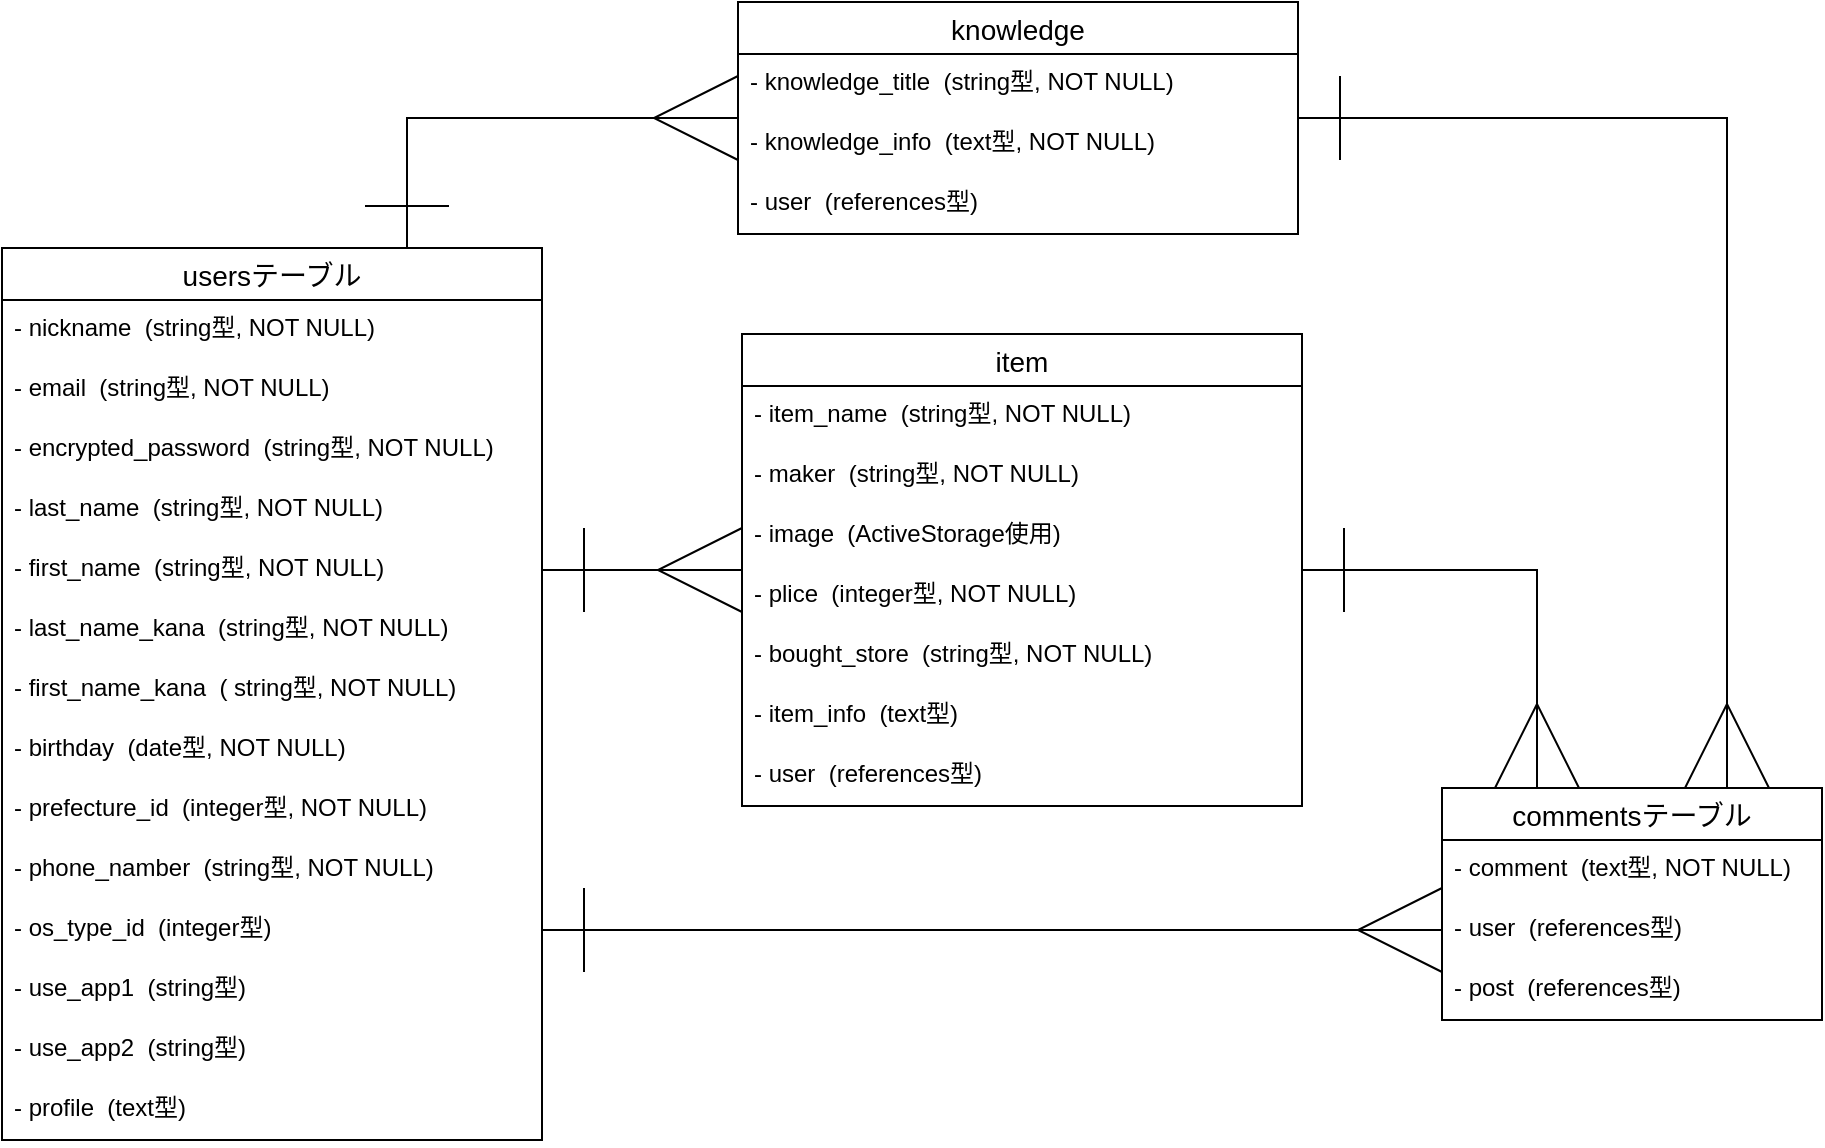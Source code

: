 <mxfile>
    <diagram id="EL6v6D-q1Yvcabd1LTYL" name="ER図">
        <mxGraphModel dx="968" dy="1080" grid="0" gridSize="10" guides="1" tooltips="1" connect="1" arrows="1" fold="1" page="0" pageScale="1" pageWidth="827" pageHeight="1169" math="0" shadow="0">
            <root>
                <mxCell id="0"/>
                <mxCell id="1" parent="0"/>
                <mxCell id="2" value="usersテーブル" style="swimlane;fontStyle=0;childLayout=stackLayout;horizontal=1;startSize=26;horizontalStack=0;resizeParent=1;resizeParentMax=0;resizeLast=0;collapsible=1;marginBottom=0;align=center;fontSize=14;" parent="1" vertex="1">
                    <mxGeometry x="10" y="110" width="270" height="446" as="geometry"/>
                </mxCell>
                <mxCell id="3" value="- nickname  (string型, NOT NULL)" style="text;strokeColor=none;fillColor=none;spacingLeft=4;spacingRight=4;overflow=hidden;rotatable=0;points=[[0,0.5],[1,0.5]];portConstraint=eastwest;fontSize=12;" parent="2" vertex="1">
                    <mxGeometry y="26" width="270" height="30" as="geometry"/>
                </mxCell>
                <mxCell id="4" value="- email  (string型, NOT NULL)" style="text;strokeColor=none;fillColor=none;spacingLeft=4;spacingRight=4;overflow=hidden;rotatable=0;points=[[0,0.5],[1,0.5]];portConstraint=eastwest;fontSize=12;" parent="2" vertex="1">
                    <mxGeometry y="56" width="270" height="30" as="geometry"/>
                </mxCell>
                <mxCell id="5" value="- encrypted_password  (string型, NOT NULL)" style="text;strokeColor=none;fillColor=none;spacingLeft=4;spacingRight=4;overflow=hidden;rotatable=0;points=[[0,0.5],[1,0.5]];portConstraint=eastwest;fontSize=12;" parent="2" vertex="1">
                    <mxGeometry y="86" width="270" height="30" as="geometry"/>
                </mxCell>
                <mxCell id="23" value="- last_name  (string型, NOT NULL)" style="text;strokeColor=none;fillColor=none;spacingLeft=4;spacingRight=4;overflow=hidden;rotatable=0;points=[[0,0.5],[1,0.5]];portConstraint=eastwest;fontSize=12;" parent="2" vertex="1">
                    <mxGeometry y="116" width="270" height="30" as="geometry"/>
                </mxCell>
                <mxCell id="24" value="- first_name  (string型, NOT NULL)" style="text;strokeColor=none;fillColor=none;spacingLeft=4;spacingRight=4;overflow=hidden;rotatable=0;points=[[0,0.5],[1,0.5]];portConstraint=eastwest;fontSize=12;" parent="2" vertex="1">
                    <mxGeometry y="146" width="270" height="30" as="geometry"/>
                </mxCell>
                <mxCell id="22" value="- last_name_kana  (string型, NOT NULL)" style="text;strokeColor=none;fillColor=none;spacingLeft=4;spacingRight=4;overflow=hidden;rotatable=0;points=[[0,0.5],[1,0.5]];portConstraint=eastwest;fontSize=12;" parent="2" vertex="1">
                    <mxGeometry y="176" width="270" height="30" as="geometry"/>
                </mxCell>
                <mxCell id="25" value="- first_name_kana  ( string型, NOT NULL)" style="text;strokeColor=none;fillColor=none;spacingLeft=4;spacingRight=4;overflow=hidden;rotatable=0;points=[[0,0.5],[1,0.5]];portConstraint=eastwest;fontSize=12;" parent="2" vertex="1">
                    <mxGeometry y="206" width="270" height="30" as="geometry"/>
                </mxCell>
                <mxCell id="26" value="- birthday  (date型, NOT NULL)" style="text;strokeColor=none;fillColor=none;spacingLeft=4;spacingRight=4;overflow=hidden;rotatable=0;points=[[0,0.5],[1,0.5]];portConstraint=eastwest;fontSize=12;" parent="2" vertex="1">
                    <mxGeometry y="236" width="270" height="30" as="geometry"/>
                </mxCell>
                <mxCell id="27" value="- prefecture_id  (integer型, NOT NULL)" style="text;strokeColor=none;fillColor=none;spacingLeft=4;spacingRight=4;overflow=hidden;rotatable=0;points=[[0,0.5],[1,0.5]];portConstraint=eastwest;fontSize=12;" parent="2" vertex="1">
                    <mxGeometry y="266" width="270" height="30" as="geometry"/>
                </mxCell>
                <mxCell id="28" value="- phone_namber  (string型, NOT NULL)" style="text;strokeColor=none;fillColor=none;spacingLeft=4;spacingRight=4;overflow=hidden;rotatable=0;points=[[0,0.5],[1,0.5]];portConstraint=eastwest;fontSize=12;" parent="2" vertex="1">
                    <mxGeometry y="296" width="270" height="30" as="geometry"/>
                </mxCell>
                <mxCell id="31" value="- os_type_id  (integer型)" style="text;strokeColor=none;fillColor=none;spacingLeft=4;spacingRight=4;overflow=hidden;rotatable=0;points=[[0,0.5],[1,0.5]];portConstraint=eastwest;fontSize=12;" parent="2" vertex="1">
                    <mxGeometry y="326" width="270" height="30" as="geometry"/>
                </mxCell>
                <mxCell id="29" value="- use_app1  (string型)" style="text;strokeColor=none;fillColor=none;spacingLeft=4;spacingRight=4;overflow=hidden;rotatable=0;points=[[0,0.5],[1,0.5]];portConstraint=eastwest;fontSize=12;" parent="2" vertex="1">
                    <mxGeometry y="356" width="270" height="30" as="geometry"/>
                </mxCell>
                <mxCell id="30" value="- use_app2  (string型)" style="text;strokeColor=none;fillColor=none;spacingLeft=4;spacingRight=4;overflow=hidden;rotatable=0;points=[[0,0.5],[1,0.5]];portConstraint=eastwest;fontSize=12;" parent="2" vertex="1">
                    <mxGeometry y="386" width="270" height="30" as="geometry"/>
                </mxCell>
                <mxCell id="32" value="- profile  (text型)" style="text;strokeColor=none;fillColor=none;spacingLeft=4;spacingRight=4;overflow=hidden;rotatable=0;points=[[0,0.5],[1,0.5]];portConstraint=eastwest;fontSize=12;" parent="2" vertex="1">
                    <mxGeometry y="416" width="270" height="30" as="geometry"/>
                </mxCell>
                <mxCell id="14" value="commentsテーブル" style="swimlane;fontStyle=0;childLayout=stackLayout;horizontal=1;startSize=26;horizontalStack=0;resizeParent=1;resizeParentMax=0;resizeLast=0;collapsible=1;marginBottom=0;align=center;fontSize=14;" parent="1" vertex="1">
                    <mxGeometry x="730" y="380" width="190" height="116" as="geometry"/>
                </mxCell>
                <mxCell id="15" value="- comment  (text型, NOT NULL)" style="text;strokeColor=none;fillColor=none;spacingLeft=4;spacingRight=4;overflow=hidden;rotatable=0;points=[[0,0.5],[1,0.5]];portConstraint=eastwest;fontSize=12;" parent="14" vertex="1">
                    <mxGeometry y="26" width="190" height="30" as="geometry"/>
                </mxCell>
                <mxCell id="16" value="- user  (references型)" style="text;strokeColor=none;fillColor=none;spacingLeft=4;spacingRight=4;overflow=hidden;rotatable=0;points=[[0,0.5],[1,0.5]];portConstraint=eastwest;fontSize=12;" parent="14" vertex="1">
                    <mxGeometry y="56" width="190" height="30" as="geometry"/>
                </mxCell>
                <mxCell id="17" value="- post  (references型)" style="text;strokeColor=none;fillColor=none;spacingLeft=4;spacingRight=4;overflow=hidden;rotatable=0;points=[[0,0.5],[1,0.5]];portConstraint=eastwest;fontSize=12;" parent="14" vertex="1">
                    <mxGeometry y="86" width="190" height="30" as="geometry"/>
                </mxCell>
                <mxCell id="50" style="edgeStyle=orthogonalEdgeStyle;rounded=0;orthogonalLoop=1;jettySize=auto;html=1;exitX=1;exitY=0.5;exitDx=0;exitDy=0;entryX=0.25;entryY=0;entryDx=0;entryDy=0;startArrow=ERone;startFill=0;endArrow=ERmany;endFill=0;startSize=40;endSize=40;" parent="1" source="10" target="14" edge="1">
                    <mxGeometry relative="1" as="geometry">
                        <mxPoint x="520" y="96" as="sourcePoint"/>
                    </mxGeometry>
                </mxCell>
                <mxCell id="57" style="edgeStyle=orthogonalEdgeStyle;rounded=0;orthogonalLoop=1;jettySize=auto;html=1;entryX=0;entryY=0.5;entryDx=0;entryDy=0;startArrow=ERone;startFill=0;endArrow=ERmany;endFill=0;startSize=40;endSize=40;exitX=1;exitY=0.5;exitDx=0;exitDy=0;" parent="1" source="24" target="10" edge="1">
                    <mxGeometry relative="1" as="geometry">
                        <mxPoint x="280" y="193" as="sourcePoint"/>
                    </mxGeometry>
                </mxCell>
                <mxCell id="58" style="edgeStyle=orthogonalEdgeStyle;rounded=0;orthogonalLoop=1;jettySize=auto;html=1;exitX=1;exitY=0.5;exitDx=0;exitDy=0;entryX=0;entryY=0.5;entryDx=0;entryDy=0;startArrow=ERone;startFill=0;endArrow=ERmany;endFill=0;startSize=40;endSize=40;" parent="1" source="31" target="16" edge="1">
                    <mxGeometry relative="1" as="geometry"/>
                </mxCell>
                <mxCell id="61" style="edgeStyle=orthogonalEdgeStyle;rounded=0;orthogonalLoop=1;jettySize=auto;html=1;exitX=1;exitY=0.5;exitDx=0;exitDy=0;entryX=0.75;entryY=0;entryDx=0;entryDy=0;startArrow=ERone;startFill=0;endArrow=ERmany;endFill=0;startSize=40;endSize=40;" parent="1" source="6" target="14" edge="1">
                    <mxGeometry relative="1" as="geometry"/>
                </mxCell>
                <mxCell id="6" value="knowledge" style="swimlane;fontStyle=0;childLayout=stackLayout;horizontal=1;startSize=26;horizontalStack=0;resizeParent=1;resizeParentMax=0;resizeLast=0;collapsible=1;marginBottom=0;align=center;fontSize=14;" parent="1" vertex="1">
                    <mxGeometry x="378" y="-13" width="280" height="116" as="geometry">
                        <mxRectangle x="380" y="14" width="100" height="26" as="alternateBounds"/>
                    </mxGeometry>
                </mxCell>
                <mxCell id="7" value="- knowledge_title  (string型, NOT NULL)" style="text;strokeColor=none;fillColor=none;spacingLeft=4;spacingRight=4;overflow=hidden;rotatable=0;points=[[0,0.5],[1,0.5]];portConstraint=eastwest;fontSize=12;" parent="6" vertex="1">
                    <mxGeometry y="26" width="280" height="30" as="geometry"/>
                </mxCell>
                <mxCell id="8" value="- knowledge_info  (text型, NOT NULL)" style="text;strokeColor=none;fillColor=none;spacingLeft=4;spacingRight=4;overflow=hidden;rotatable=0;points=[[0,0.5],[1,0.5]];portConstraint=eastwest;fontSize=12;" parent="6" vertex="1">
                    <mxGeometry y="56" width="280" height="30" as="geometry"/>
                </mxCell>
                <mxCell id="59" value="- user  (references型)" style="text;strokeColor=none;fillColor=none;spacingLeft=4;spacingRight=4;overflow=hidden;rotatable=0;points=[[0,0.5],[1,0.5]];portConstraint=eastwest;fontSize=12;" parent="6" vertex="1">
                    <mxGeometry y="86" width="280" height="30" as="geometry"/>
                </mxCell>
                <mxCell id="10" value="item" style="swimlane;fontStyle=0;childLayout=stackLayout;horizontal=1;startSize=26;horizontalStack=0;resizeParent=1;resizeParentMax=0;resizeLast=0;collapsible=1;marginBottom=0;align=center;fontSize=14;" parent="1" vertex="1">
                    <mxGeometry x="380" y="153" width="280" height="236" as="geometry">
                        <mxRectangle x="380" y="150" width="60" height="26" as="alternateBounds"/>
                    </mxGeometry>
                </mxCell>
                <mxCell id="11" value="- item_name  (string型, NOT NULL)" style="text;strokeColor=none;fillColor=none;spacingLeft=4;spacingRight=4;overflow=hidden;rotatable=0;points=[[0,0.5],[1,0.5]];portConstraint=eastwest;fontSize=12;" parent="10" vertex="1">
                    <mxGeometry y="26" width="280" height="30" as="geometry"/>
                </mxCell>
                <mxCell id="12" value="- maker  (string型, NOT NULL)" style="text;strokeColor=none;fillColor=none;spacingLeft=4;spacingRight=4;overflow=hidden;rotatable=0;points=[[0,0.5],[1,0.5]];portConstraint=eastwest;fontSize=12;" parent="10" vertex="1">
                    <mxGeometry y="56" width="280" height="30" as="geometry"/>
                </mxCell>
                <mxCell id="13" value="- image  (ActiveStorage使用)" style="text;strokeColor=none;fillColor=none;spacingLeft=4;spacingRight=4;overflow=hidden;rotatable=0;points=[[0,0.5],[1,0.5]];portConstraint=eastwest;fontSize=12;" parent="10" vertex="1">
                    <mxGeometry y="86" width="280" height="30" as="geometry"/>
                </mxCell>
                <mxCell id="34" value="- plice  (integer型, NOT NULL)" style="text;strokeColor=none;fillColor=none;spacingLeft=4;spacingRight=4;overflow=hidden;rotatable=0;points=[[0,0.5],[1,0.5]];portConstraint=eastwest;fontSize=12;" parent="10" vertex="1">
                    <mxGeometry y="116" width="280" height="30" as="geometry"/>
                </mxCell>
                <mxCell id="36" value="- bought_store  (string型, NOT NULL)" style="text;strokeColor=none;fillColor=none;spacingLeft=4;spacingRight=4;overflow=hidden;rotatable=0;points=[[0,0.5],[1,0.5]];portConstraint=eastwest;fontSize=12;" parent="10" vertex="1">
                    <mxGeometry y="146" width="280" height="30" as="geometry"/>
                </mxCell>
                <mxCell id="37" value="- item_info  (text型)" style="text;strokeColor=none;fillColor=none;spacingLeft=4;spacingRight=4;overflow=hidden;rotatable=0;points=[[0,0.5],[1,0.5]];portConstraint=eastwest;fontSize=12;" parent="10" vertex="1">
                    <mxGeometry y="176" width="280" height="30" as="geometry"/>
                </mxCell>
                <mxCell id="35" value="- user  (references型)" style="text;strokeColor=none;fillColor=none;spacingLeft=4;spacingRight=4;overflow=hidden;rotatable=0;points=[[0,0.5],[1,0.5]];portConstraint=eastwest;fontSize=12;" parent="10" vertex="1">
                    <mxGeometry y="206" width="280" height="30" as="geometry"/>
                </mxCell>
                <mxCell id="60" style="edgeStyle=orthogonalEdgeStyle;rounded=0;orthogonalLoop=1;jettySize=auto;html=1;exitX=0.75;exitY=0;exitDx=0;exitDy=0;startArrow=ERone;startFill=0;endArrow=ERmany;endFill=0;endSize=40;startSize=40;entryX=0;entryY=0.5;entryDx=0;entryDy=0;" parent="1" source="2" target="6" edge="1">
                    <mxGeometry relative="1" as="geometry">
                        <mxPoint x="379" y="60" as="targetPoint"/>
                    </mxGeometry>
                </mxCell>
            </root>
        </mxGraphModel>
    </diagram>
    <diagram id="4FKWyIpT44JriOhNJ4iq" name="画面遷移図">
        <mxGraphModel dx="728" dy="680" grid="0" gridSize="10" guides="1" tooltips="1" connect="1" arrows="1" fold="1" page="0" pageScale="1" pageWidth="827" pageHeight="1169" math="0" shadow="0">
            <root>
                <mxCell id="BSa9a6ouSP9MO0y_iaIt-0"/>
                <mxCell id="BSa9a6ouSP9MO0y_iaIt-1" parent="BSa9a6ouSP9MO0y_iaIt-0"/>
                <mxCell id="BSa9a6ouSP9MO0y_iaIt-4" style="edgeStyle=orthogonalEdgeStyle;rounded=0;orthogonalLoop=1;jettySize=auto;html=1;exitX=0;exitY=0.25;exitDx=0;exitDy=0;entryX=1;entryY=0.25;entryDx=0;entryDy=0;startArrow=none;startFill=0;endArrow=classicThin;endFill=1;startSize=10;endSize=10;" edge="1" parent="BSa9a6ouSP9MO0y_iaIt-1" source="BSa9a6ouSP9MO0y_iaIt-2" target="BSa9a6ouSP9MO0y_iaIt-3">
                    <mxGeometry relative="1" as="geometry"/>
                </mxCell>
                <mxCell id="BSa9a6ouSP9MO0y_iaIt-7" style="edgeStyle=orthogonalEdgeStyle;rounded=0;orthogonalLoop=1;jettySize=auto;html=1;exitX=0.75;exitY=0;exitDx=0;exitDy=0;entryX=0.75;entryY=1;entryDx=0;entryDy=0;startArrow=none;startFill=0;endArrow=classicThin;endFill=1;startSize=10;endSize=10;" edge="1" parent="BSa9a6ouSP9MO0y_iaIt-1" source="BSa9a6ouSP9MO0y_iaIt-2" target="BSa9a6ouSP9MO0y_iaIt-6">
                    <mxGeometry relative="1" as="geometry"/>
                </mxCell>
                <mxCell id="BSa9a6ouSP9MO0y_iaIt-10" style="rounded=0;orthogonalLoop=1;jettySize=auto;html=1;exitX=0.75;exitY=0;exitDx=0;exitDy=0;entryX=0;entryY=0.5;entryDx=0;entryDy=0;startArrow=none;startFill=0;endArrow=classicThin;endFill=1;startSize=10;endSize=10;" edge="1" parent="BSa9a6ouSP9MO0y_iaIt-1" source="BSa9a6ouSP9MO0y_iaIt-2" target="BSa9a6ouSP9MO0y_iaIt-9">
                    <mxGeometry relative="1" as="geometry"/>
                </mxCell>
                <mxCell id="BSa9a6ouSP9MO0y_iaIt-13" style="edgeStyle=orthogonalEdgeStyle;rounded=0;orthogonalLoop=1;jettySize=auto;html=1;exitX=1;exitY=0.5;exitDx=0;exitDy=0;entryX=0;entryY=0.5;entryDx=0;entryDy=0;startArrow=none;startFill=0;endArrow=classicThin;endFill=1;startSize=10;endSize=10;" edge="1" parent="BSa9a6ouSP9MO0y_iaIt-1" source="BSa9a6ouSP9MO0y_iaIt-2" target="BSa9a6ouSP9MO0y_iaIt-12">
                    <mxGeometry relative="1" as="geometry"/>
                </mxCell>
                <mxCell id="BSa9a6ouSP9MO0y_iaIt-2" value="トップページ" style="rounded=1;arcSize=10;whiteSpace=wrap;html=1;align=center;" vertex="1" parent="BSa9a6ouSP9MO0y_iaIt-1">
                    <mxGeometry x="281" y="256" width="100" height="40" as="geometry"/>
                </mxCell>
                <mxCell id="BSa9a6ouSP9MO0y_iaIt-5" style="edgeStyle=orthogonalEdgeStyle;rounded=0;orthogonalLoop=1;jettySize=auto;html=1;exitX=1;exitY=0.75;exitDx=0;exitDy=0;entryX=0;entryY=0.75;entryDx=0;entryDy=0;startArrow=none;startFill=0;endArrow=classicThin;endFill=1;startSize=10;endSize=10;" edge="1" parent="BSa9a6ouSP9MO0y_iaIt-1" source="BSa9a6ouSP9MO0y_iaIt-3" target="BSa9a6ouSP9MO0y_iaIt-2">
                    <mxGeometry relative="1" as="geometry"/>
                </mxCell>
                <mxCell id="BSa9a6ouSP9MO0y_iaIt-3" value="サインインページ" style="rounded=1;arcSize=10;whiteSpace=wrap;html=1;align=center;" vertex="1" parent="BSa9a6ouSP9MO0y_iaIt-1">
                    <mxGeometry x="120" y="256" width="100" height="40" as="geometry"/>
                </mxCell>
                <mxCell id="BSa9a6ouSP9MO0y_iaIt-8" style="edgeStyle=orthogonalEdgeStyle;rounded=0;orthogonalLoop=1;jettySize=auto;html=1;exitX=0.25;exitY=1;exitDx=0;exitDy=0;entryX=0.25;entryY=0;entryDx=0;entryDy=0;startArrow=none;startFill=0;endArrow=classicThin;endFill=1;startSize=10;endSize=10;" edge="1" parent="BSa9a6ouSP9MO0y_iaIt-1" source="BSa9a6ouSP9MO0y_iaIt-6" target="BSa9a6ouSP9MO0y_iaIt-2">
                    <mxGeometry relative="1" as="geometry"/>
                </mxCell>
                <mxCell id="BSa9a6ouSP9MO0y_iaIt-6" value="新規投稿ページ" style="rounded=1;arcSize=10;whiteSpace=wrap;html=1;align=center;" vertex="1" parent="BSa9a6ouSP9MO0y_iaIt-1">
                    <mxGeometry x="281" y="165" width="100" height="40" as="geometry"/>
                </mxCell>
                <mxCell id="BSa9a6ouSP9MO0y_iaIt-11" style="edgeStyle=orthogonalEdgeStyle;rounded=0;orthogonalLoop=1;jettySize=auto;html=1;exitX=0.5;exitY=0;exitDx=0;exitDy=0;entryX=0.5;entryY=0;entryDx=0;entryDy=0;startArrow=none;startFill=0;endArrow=classicThin;endFill=1;startSize=10;endSize=10;" edge="1" parent="BSa9a6ouSP9MO0y_iaIt-1" source="BSa9a6ouSP9MO0y_iaIt-9" target="BSa9a6ouSP9MO0y_iaIt-6">
                    <mxGeometry relative="1" as="geometry">
                        <Array as="points">
                            <mxPoint x="492" y="136"/>
                            <mxPoint x="331" y="136"/>
                        </Array>
                    </mxGeometry>
                </mxCell>
                <mxCell id="BSa9a6ouSP9MO0y_iaIt-14" style="edgeStyle=orthogonalEdgeStyle;rounded=0;orthogonalLoop=1;jettySize=auto;html=1;exitX=0.5;exitY=1;exitDx=0;exitDy=0;entryX=0.5;entryY=0;entryDx=0;entryDy=0;startArrow=none;startFill=0;endArrow=classicThin;endFill=1;startSize=10;endSize=10;" edge="1" parent="BSa9a6ouSP9MO0y_iaIt-1" source="BSa9a6ouSP9MO0y_iaIt-9" target="BSa9a6ouSP9MO0y_iaIt-12">
                    <mxGeometry relative="1" as="geometry"/>
                </mxCell>
                <mxCell id="BSa9a6ouSP9MO0y_iaIt-9" value="ユーザーの&lt;br&gt;マイページ" style="rounded=1;arcSize=10;whiteSpace=wrap;html=1;align=center;" vertex="1" parent="BSa9a6ouSP9MO0y_iaIt-1">
                    <mxGeometry x="442" y="165" width="100" height="40" as="geometry"/>
                </mxCell>
                <mxCell id="BSa9a6ouSP9MO0y_iaIt-18" style="edgeStyle=orthogonalEdgeStyle;rounded=0;orthogonalLoop=1;jettySize=auto;html=1;exitX=1;exitY=0.25;exitDx=0;exitDy=0;startArrow=none;startFill=0;endArrow=classicThin;endFill=1;startSize=10;endSize=10;entryX=0;entryY=0.25;entryDx=0;entryDy=0;" edge="1" parent="BSa9a6ouSP9MO0y_iaIt-1" source="BSa9a6ouSP9MO0y_iaIt-12" target="BSa9a6ouSP9MO0y_iaIt-16">
                    <mxGeometry relative="1" as="geometry">
                        <mxPoint x="601" y="266" as="targetPoint"/>
                    </mxGeometry>
                </mxCell>
                <mxCell id="BSa9a6ouSP9MO0y_iaIt-20" style="edgeStyle=orthogonalEdgeStyle;rounded=0;orthogonalLoop=1;jettySize=auto;html=1;exitX=0.5;exitY=1;exitDx=0;exitDy=0;entryX=0.5;entryY=0;entryDx=0;entryDy=0;startArrow=none;startFill=0;endArrow=classicThin;endFill=1;startSize=10;endSize=10;" edge="1" parent="BSa9a6ouSP9MO0y_iaIt-1" source="BSa9a6ouSP9MO0y_iaIt-12" target="BSa9a6ouSP9MO0y_iaIt-17">
                    <mxGeometry relative="1" as="geometry"/>
                </mxCell>
                <mxCell id="BSa9a6ouSP9MO0y_iaIt-12" value="投稿詳細ページ" style="rounded=1;arcSize=10;whiteSpace=wrap;html=1;align=center;" vertex="1" parent="BSa9a6ouSP9MO0y_iaIt-1">
                    <mxGeometry x="442" y="256" width="100" height="40" as="geometry"/>
                </mxCell>
                <mxCell id="BSa9a6ouSP9MO0y_iaIt-15" style="rounded=0;orthogonalLoop=1;jettySize=auto;html=1;entryX=1;entryY=0.5;entryDx=0;entryDy=0;startArrow=none;startFill=0;endArrow=classicThin;endFill=1;startSize=10;endSize=10;exitX=0.25;exitY=1;exitDx=0;exitDy=0;" edge="1" parent="BSa9a6ouSP9MO0y_iaIt-1" source="BSa9a6ouSP9MO0y_iaIt-9" target="BSa9a6ouSP9MO0y_iaIt-2">
                    <mxGeometry relative="1" as="geometry">
                        <mxPoint x="465" y="229" as="sourcePoint"/>
                        <mxPoint x="452" y="195" as="targetPoint"/>
                    </mxGeometry>
                </mxCell>
                <mxCell id="BSa9a6ouSP9MO0y_iaIt-19" style="edgeStyle=orthogonalEdgeStyle;rounded=0;orthogonalLoop=1;jettySize=auto;html=1;exitX=0;exitY=0.75;exitDx=0;exitDy=0;entryX=1;entryY=0.75;entryDx=0;entryDy=0;startArrow=none;startFill=0;endArrow=classicThin;endFill=1;startSize=10;endSize=10;" edge="1" parent="BSa9a6ouSP9MO0y_iaIt-1" source="BSa9a6ouSP9MO0y_iaIt-16" target="BSa9a6ouSP9MO0y_iaIt-12">
                    <mxGeometry relative="1" as="geometry"/>
                </mxCell>
                <mxCell id="BSa9a6ouSP9MO0y_iaIt-16" value="投稿編集ページ" style="rounded=1;arcSize=10;whiteSpace=wrap;html=1;align=center;" vertex="1" parent="BSa9a6ouSP9MO0y_iaIt-1">
                    <mxGeometry x="598" y="256" width="100" height="40" as="geometry"/>
                </mxCell>
                <mxCell id="BSa9a6ouSP9MO0y_iaIt-21" style="edgeStyle=orthogonalEdgeStyle;rounded=0;orthogonalLoop=1;jettySize=auto;html=1;exitX=0;exitY=0.5;exitDx=0;exitDy=0;entryX=0.75;entryY=1;entryDx=0;entryDy=0;startArrow=none;startFill=0;endArrow=classicThin;endFill=1;startSize=10;endSize=10;" edge="1" parent="BSa9a6ouSP9MO0y_iaIt-1" source="BSa9a6ouSP9MO0y_iaIt-17" target="BSa9a6ouSP9MO0y_iaIt-2">
                    <mxGeometry relative="1" as="geometry"/>
                </mxCell>
                <mxCell id="BSa9a6ouSP9MO0y_iaIt-17" value="投稿削除ページ" style="rounded=1;arcSize=10;whiteSpace=wrap;html=1;align=center;" vertex="1" parent="BSa9a6ouSP9MO0y_iaIt-1">
                    <mxGeometry x="442" y="339" width="100" height="40" as="geometry"/>
                </mxCell>
            </root>
        </mxGraphModel>
    </diagram>
</mxfile>